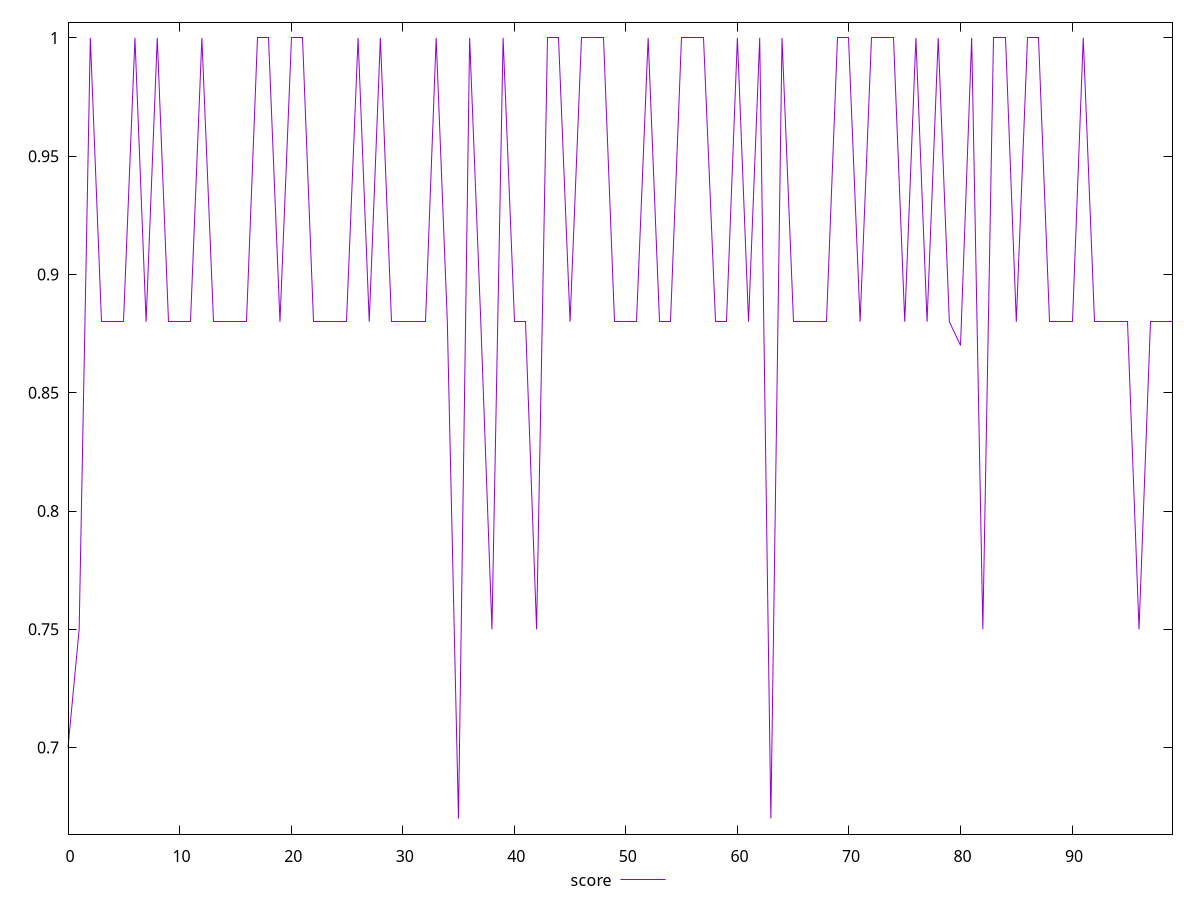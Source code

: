reset

$score <<EOF
0 0.7
1 0.75
2 1
3 0.88
4 0.88
5 0.88
6 1
7 0.88
8 1
9 0.88
10 0.88
11 0.88
12 1
13 0.88
14 0.88
15 0.88
16 0.88
17 1
18 1
19 0.88
20 1
21 1
22 0.88
23 0.88
24 0.88
25 0.88
26 1
27 0.88
28 1
29 0.88
30 0.88
31 0.88
32 0.88
33 1
34 0.88
35 0.67
36 1
37 0.88
38 0.75
39 1
40 0.88
41 0.88
42 0.75
43 1
44 1
45 0.88
46 1
47 1
48 1
49 0.88
50 0.88
51 0.88
52 1
53 0.88
54 0.88
55 1
56 1
57 1
58 0.88
59 0.88
60 1
61 0.88
62 1
63 0.67
64 1
65 0.88
66 0.88
67 0.88
68 0.88
69 1
70 1
71 0.88
72 1
73 1
74 1
75 0.88
76 1
77 0.88
78 1
79 0.88
80 0.87
81 1
82 0.75
83 1
84 1
85 0.88
86 1
87 1
88 0.88
89 0.88
90 0.88
91 1
92 0.88
93 0.88
94 0.88
95 0.88
96 0.75
97 0.88
98 0.88
99 0.88
EOF

set key outside below
set xrange [0:99]
set yrange [0.6634:1.0066]
set trange [0.6634:1.0066]
set terminal svg size 640, 500 enhanced background rgb 'white'
set output "report_00019_2021-02-10T18-14-37.922Z//uses-http2/samples/pages+cached+noadtech/score/values.svg"

plot $score title "score" with line

reset
